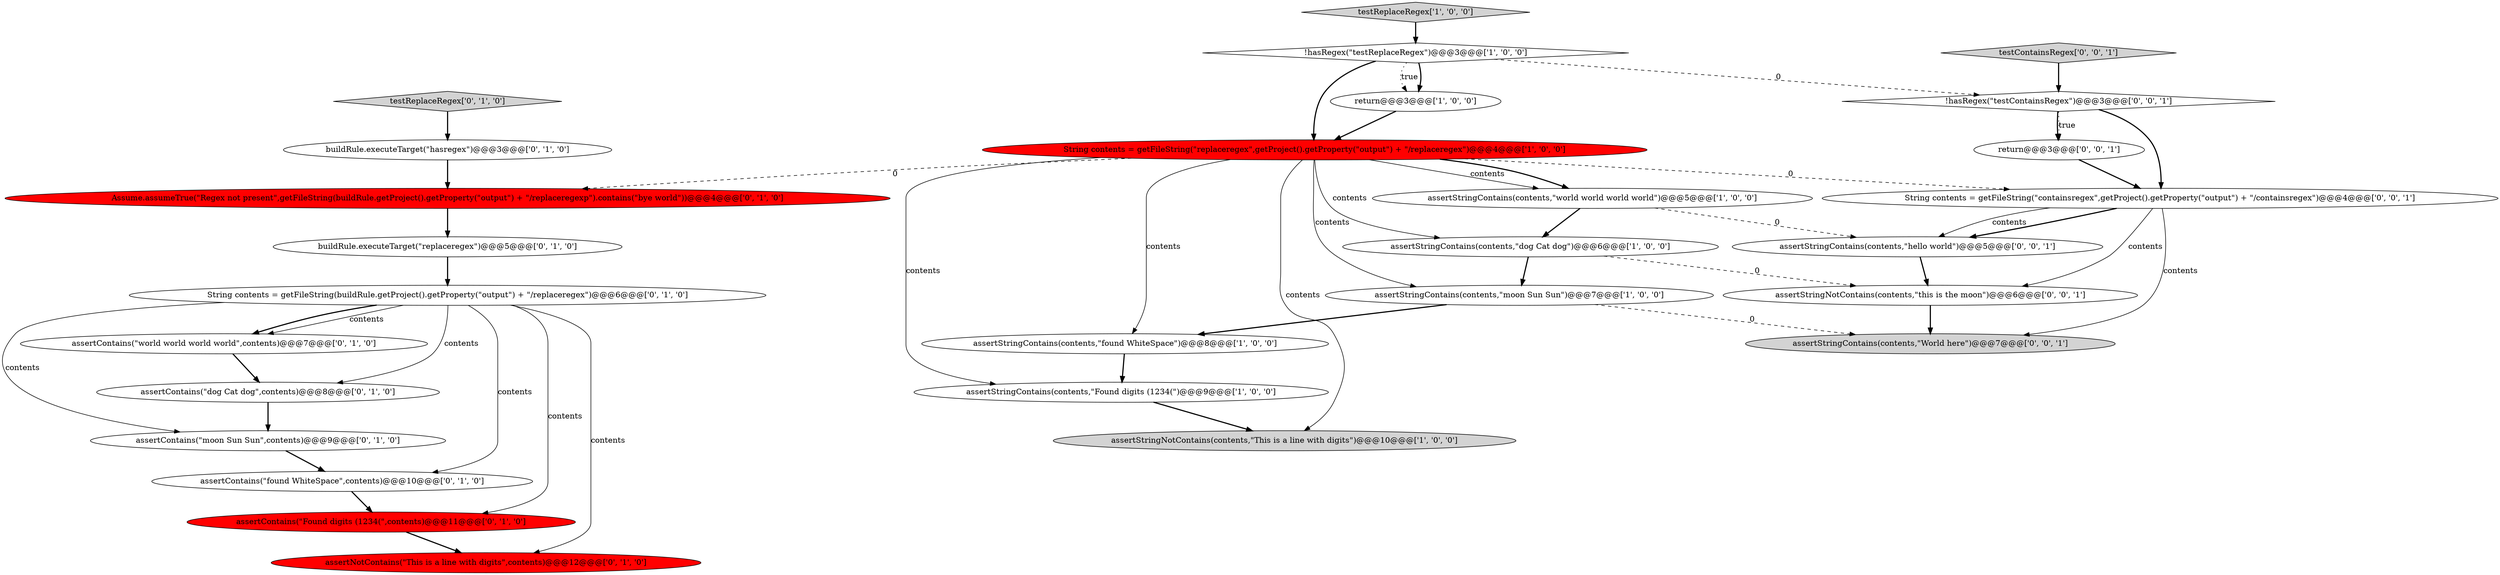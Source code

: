 digraph {
17 [style = filled, label = "testReplaceRegex['0', '1', '0']", fillcolor = lightgray, shape = diamond image = "AAA0AAABBB2BBB"];
12 [style = filled, label = "assertContains(\"moon Sun Sun\",contents)@@@9@@@['0', '1', '0']", fillcolor = white, shape = ellipse image = "AAA0AAABBB2BBB"];
8 [style = filled, label = "assertStringContains(contents,\"moon Sun Sun\")@@@7@@@['1', '0', '0']", fillcolor = white, shape = ellipse image = "AAA0AAABBB1BBB"];
11 [style = filled, label = "assertContains(\"world world world world\",contents)@@@7@@@['0', '1', '0']", fillcolor = white, shape = ellipse image = "AAA0AAABBB2BBB"];
25 [style = filled, label = "assertStringContains(contents,\"hello world\")@@@5@@@['0', '0', '1']", fillcolor = white, shape = ellipse image = "AAA0AAABBB3BBB"];
15 [style = filled, label = "buildRule.executeTarget(\"hasregex\")@@@3@@@['0', '1', '0']", fillcolor = white, shape = ellipse image = "AAA0AAABBB2BBB"];
14 [style = filled, label = "assertNotContains(\"This is a line with digits\",contents)@@@12@@@['0', '1', '0']", fillcolor = red, shape = ellipse image = "AAA1AAABBB2BBB"];
21 [style = filled, label = "return@@@3@@@['0', '0', '1']", fillcolor = white, shape = ellipse image = "AAA0AAABBB3BBB"];
20 [style = filled, label = "String contents = getFileString(buildRule.getProject().getProperty(\"output\") + \"/replaceregex\")@@@6@@@['0', '1', '0']", fillcolor = white, shape = ellipse image = "AAA0AAABBB2BBB"];
10 [style = filled, label = "assertContains(\"Found digits (1234(\",contents)@@@11@@@['0', '1', '0']", fillcolor = red, shape = ellipse image = "AAA1AAABBB2BBB"];
7 [style = filled, label = "String contents = getFileString(\"replaceregex\",getProject().getProperty(\"output\") + \"/replaceregex\")@@@4@@@['1', '0', '0']", fillcolor = red, shape = ellipse image = "AAA1AAABBB1BBB"];
9 [style = filled, label = "assertStringContains(contents,\"found WhiteSpace\")@@@8@@@['1', '0', '0']", fillcolor = white, shape = ellipse image = "AAA0AAABBB1BBB"];
1 [style = filled, label = "testReplaceRegex['1', '0', '0']", fillcolor = lightgray, shape = diamond image = "AAA0AAABBB1BBB"];
2 [style = filled, label = "return@@@3@@@['1', '0', '0']", fillcolor = white, shape = ellipse image = "AAA0AAABBB1BBB"];
13 [style = filled, label = "assertContains(\"found WhiteSpace\",contents)@@@10@@@['0', '1', '0']", fillcolor = white, shape = ellipse image = "AAA0AAABBB2BBB"];
27 [style = filled, label = "String contents = getFileString(\"containsregex\",getProject().getProperty(\"output\") + \"/containsregex\")@@@4@@@['0', '0', '1']", fillcolor = white, shape = ellipse image = "AAA0AAABBB3BBB"];
26 [style = filled, label = "!hasRegex(\"testContainsRegex\")@@@3@@@['0', '0', '1']", fillcolor = white, shape = diamond image = "AAA0AAABBB3BBB"];
0 [style = filled, label = "assertStringContains(contents,\"Found digits (1234(\")@@@9@@@['1', '0', '0']", fillcolor = white, shape = ellipse image = "AAA0AAABBB1BBB"];
18 [style = filled, label = "Assume.assumeTrue(\"Regex not present\",getFileString(buildRule.getProject().getProperty(\"output\") + \"/replaceregexp\").contains(\"bye world\"))@@@4@@@['0', '1', '0']", fillcolor = red, shape = ellipse image = "AAA1AAABBB2BBB"];
16 [style = filled, label = "assertContains(\"dog Cat dog\",contents)@@@8@@@['0', '1', '0']", fillcolor = white, shape = ellipse image = "AAA0AAABBB2BBB"];
22 [style = filled, label = "assertStringNotContains(contents,\"this is the moon\")@@@6@@@['0', '0', '1']", fillcolor = white, shape = ellipse image = "AAA0AAABBB3BBB"];
3 [style = filled, label = "assertStringContains(contents,\"dog Cat dog\")@@@6@@@['1', '0', '0']", fillcolor = white, shape = ellipse image = "AAA0AAABBB1BBB"];
5 [style = filled, label = "assertStringNotContains(contents,\"This is a line with digits\")@@@10@@@['1', '0', '0']", fillcolor = lightgray, shape = ellipse image = "AAA0AAABBB1BBB"];
4 [style = filled, label = "!hasRegex(\"testReplaceRegex\")@@@3@@@['1', '0', '0']", fillcolor = white, shape = diamond image = "AAA0AAABBB1BBB"];
24 [style = filled, label = "testContainsRegex['0', '0', '1']", fillcolor = lightgray, shape = diamond image = "AAA0AAABBB3BBB"];
23 [style = filled, label = "assertStringContains(contents,\"World here\")@@@7@@@['0', '0', '1']", fillcolor = lightgray, shape = ellipse image = "AAA0AAABBB3BBB"];
19 [style = filled, label = "buildRule.executeTarget(\"replaceregex\")@@@5@@@['0', '1', '0']", fillcolor = white, shape = ellipse image = "AAA0AAABBB2BBB"];
6 [style = filled, label = "assertStringContains(contents,\"world world world world\")@@@5@@@['1', '0', '0']", fillcolor = white, shape = ellipse image = "AAA0AAABBB1BBB"];
11->16 [style = bold, label=""];
6->3 [style = bold, label=""];
13->10 [style = bold, label=""];
1->4 [style = bold, label=""];
9->0 [style = bold, label=""];
20->12 [style = solid, label="contents"];
7->18 [style = dashed, label="0"];
25->22 [style = bold, label=""];
7->0 [style = solid, label="contents"];
10->14 [style = bold, label=""];
21->27 [style = bold, label=""];
7->3 [style = solid, label="contents"];
7->5 [style = solid, label="contents"];
20->10 [style = solid, label="contents"];
19->20 [style = bold, label=""];
8->23 [style = dashed, label="0"];
20->14 [style = solid, label="contents"];
18->19 [style = bold, label=""];
20->11 [style = solid, label="contents"];
20->16 [style = solid, label="contents"];
4->2 [style = bold, label=""];
4->26 [style = dashed, label="0"];
3->22 [style = dashed, label="0"];
15->18 [style = bold, label=""];
22->23 [style = bold, label=""];
27->23 [style = solid, label="contents"];
7->9 [style = solid, label="contents"];
4->7 [style = bold, label=""];
7->8 [style = solid, label="contents"];
26->21 [style = bold, label=""];
7->27 [style = dashed, label="0"];
12->13 [style = bold, label=""];
24->26 [style = bold, label=""];
26->27 [style = bold, label=""];
7->6 [style = solid, label="contents"];
6->25 [style = dashed, label="0"];
26->21 [style = dotted, label="true"];
27->22 [style = solid, label="contents"];
3->8 [style = bold, label=""];
7->6 [style = bold, label=""];
27->25 [style = solid, label="contents"];
8->9 [style = bold, label=""];
17->15 [style = bold, label=""];
2->7 [style = bold, label=""];
16->12 [style = bold, label=""];
27->25 [style = bold, label=""];
4->2 [style = dotted, label="true"];
20->13 [style = solid, label="contents"];
0->5 [style = bold, label=""];
20->11 [style = bold, label=""];
}

